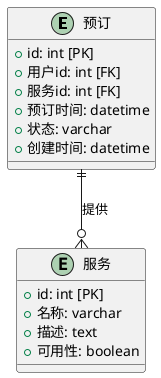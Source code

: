 @startuml
entity "预订" as Booking {
    + id: int [PK]
    + 用户id: int [FK]
    + 服务id: int [FK]
    + 预订时间: datetime
    + 状态: varchar
    + 创建时间: datetime
}

entity "服务" as Service {
    + id: int [PK]
    + 名称: varchar
    + 描述: text
    + 可用性: boolean
}
Booking ||--o{ Service : 提供
@enduml
